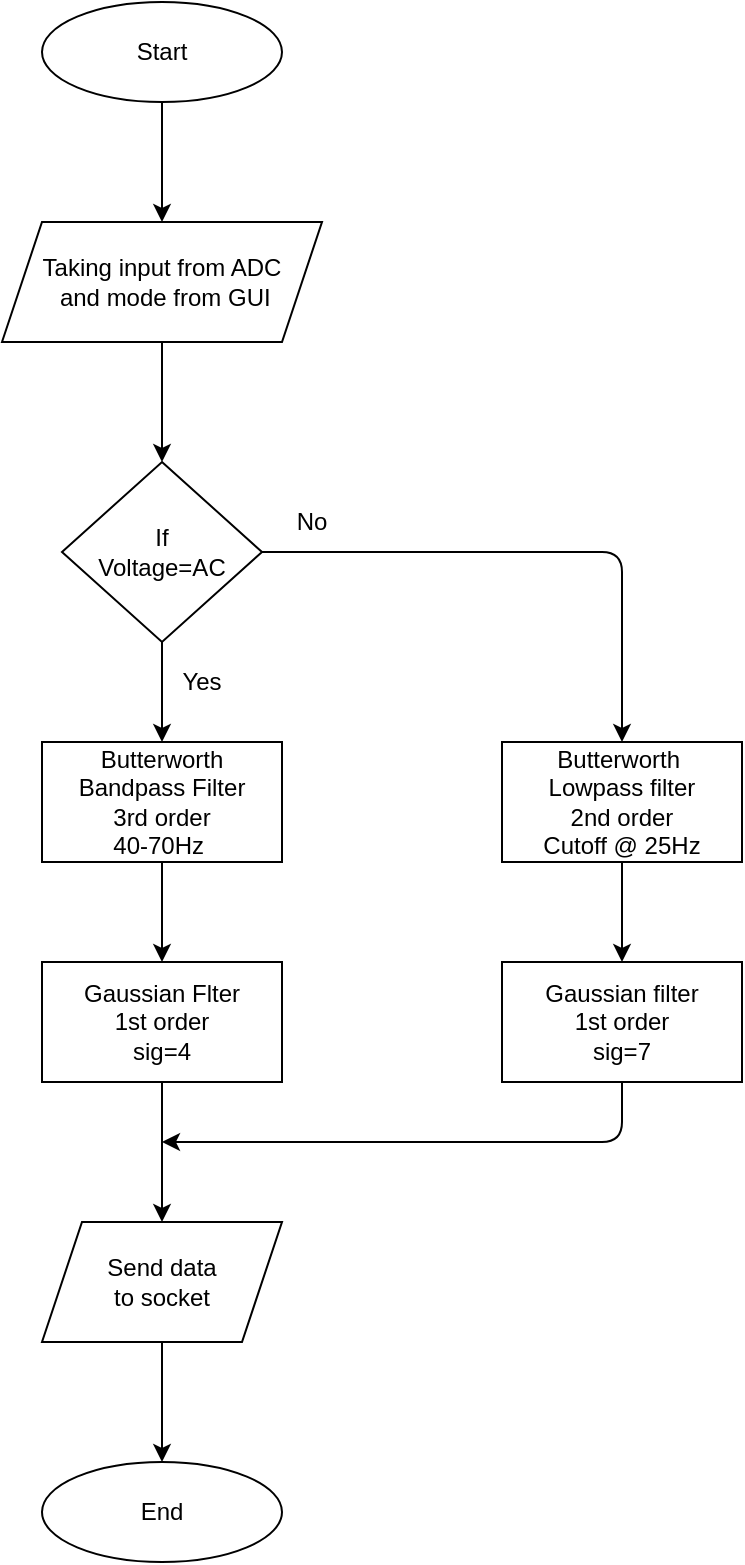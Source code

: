<mxfile version="14.1.1" type="github"><diagram id="891n2X69uPPLLY5EnT7f" name="Page-1"><mxGraphModel dx="1102" dy="525" grid="1" gridSize="10" guides="1" tooltips="1" connect="1" arrows="1" fold="1" page="1" pageScale="1" pageWidth="850" pageHeight="1100" math="0" shadow="0"><root><mxCell id="0"/><mxCell id="1" parent="0"/><mxCell id="Jk06GOb6OlQcz_Xn69rH-1" value="Start" style="ellipse;whiteSpace=wrap;html=1;" vertex="1" parent="1"><mxGeometry x="290" y="40" width="120" height="50" as="geometry"/></mxCell><mxCell id="Jk06GOb6OlQcz_Xn69rH-2" value="Taking input from ADC&lt;br&gt;&amp;nbsp;and mode from GUI" style="shape=parallelogram;perimeter=parallelogramPerimeter;whiteSpace=wrap;html=1;fixedSize=1;" vertex="1" parent="1"><mxGeometry x="270" y="150" width="160" height="60" as="geometry"/></mxCell><mxCell id="Jk06GOb6OlQcz_Xn69rH-3" value="If&lt;br&gt;Voltage=AC" style="rhombus;whiteSpace=wrap;html=1;" vertex="1" parent="1"><mxGeometry x="300" y="270" width="100" height="90" as="geometry"/></mxCell><mxCell id="Jk06GOb6OlQcz_Xn69rH-4" value="Butterworth&lt;br&gt;Bandpass Filter&lt;br&gt;3rd order&lt;br&gt;40-70Hz&amp;nbsp;" style="rounded=0;whiteSpace=wrap;html=1;" vertex="1" parent="1"><mxGeometry x="290" y="410" width="120" height="60" as="geometry"/></mxCell><mxCell id="Jk06GOb6OlQcz_Xn69rH-5" value="Gaussian Flter&lt;br&gt;1st order&lt;br&gt;sig=4" style="rounded=0;whiteSpace=wrap;html=1;" vertex="1" parent="1"><mxGeometry x="290" y="520" width="120" height="60" as="geometry"/></mxCell><mxCell id="Jk06GOb6OlQcz_Xn69rH-6" value="Butterworth&amp;nbsp;&lt;br&gt;Lowpass filter&lt;br&gt;2nd order&lt;br&gt;Cutoff @ 25Hz" style="rounded=0;whiteSpace=wrap;html=1;" vertex="1" parent="1"><mxGeometry x="520" y="410" width="120" height="60" as="geometry"/></mxCell><mxCell id="Jk06GOb6OlQcz_Xn69rH-7" value="Gaussian filter&lt;br&gt;1st order&lt;br&gt;sig=7" style="rounded=0;whiteSpace=wrap;html=1;" vertex="1" parent="1"><mxGeometry x="520" y="520" width="120" height="60" as="geometry"/></mxCell><mxCell id="Jk06GOb6OlQcz_Xn69rH-8" value="Send data &lt;br&gt;to socket" style="shape=parallelogram;perimeter=parallelogramPerimeter;whiteSpace=wrap;html=1;fixedSize=1;" vertex="1" parent="1"><mxGeometry x="290" y="650" width="120" height="60" as="geometry"/></mxCell><mxCell id="Jk06GOb6OlQcz_Xn69rH-9" value="End" style="ellipse;whiteSpace=wrap;html=1;" vertex="1" parent="1"><mxGeometry x="290" y="770" width="120" height="50" as="geometry"/></mxCell><mxCell id="Jk06GOb6OlQcz_Xn69rH-10" value="" style="endArrow=classic;html=1;exitX=0.5;exitY=1;exitDx=0;exitDy=0;entryX=0.5;entryY=0;entryDx=0;entryDy=0;" edge="1" parent="1" source="Jk06GOb6OlQcz_Xn69rH-1" target="Jk06GOb6OlQcz_Xn69rH-2"><mxGeometry width="50" height="50" relative="1" as="geometry"><mxPoint x="400" y="170" as="sourcePoint"/><mxPoint x="450" y="120" as="targetPoint"/></mxGeometry></mxCell><mxCell id="Jk06GOb6OlQcz_Xn69rH-11" value="" style="endArrow=classic;html=1;exitX=0.5;exitY=1;exitDx=0;exitDy=0;entryX=0.5;entryY=0;entryDx=0;entryDy=0;" edge="1" parent="1" source="Jk06GOb6OlQcz_Xn69rH-2" target="Jk06GOb6OlQcz_Xn69rH-3"><mxGeometry width="50" height="50" relative="1" as="geometry"><mxPoint x="400" y="170" as="sourcePoint"/><mxPoint x="450" y="120" as="targetPoint"/></mxGeometry></mxCell><mxCell id="Jk06GOb6OlQcz_Xn69rH-12" value="" style="endArrow=classic;html=1;exitX=0.5;exitY=1;exitDx=0;exitDy=0;" edge="1" parent="1" source="Jk06GOb6OlQcz_Xn69rH-3" target="Jk06GOb6OlQcz_Xn69rH-4"><mxGeometry width="50" height="50" relative="1" as="geometry"><mxPoint x="400" y="370" as="sourcePoint"/><mxPoint x="450" y="320" as="targetPoint"/></mxGeometry></mxCell><mxCell id="Jk06GOb6OlQcz_Xn69rH-13" value="" style="endArrow=classic;html=1;exitX=0.5;exitY=1;exitDx=0;exitDy=0;entryX=0.5;entryY=0;entryDx=0;entryDy=0;" edge="1" parent="1" source="Jk06GOb6OlQcz_Xn69rH-4" target="Jk06GOb6OlQcz_Xn69rH-5"><mxGeometry width="50" height="50" relative="1" as="geometry"><mxPoint x="400" y="370" as="sourcePoint"/><mxPoint x="450" y="320" as="targetPoint"/></mxGeometry></mxCell><mxCell id="Jk06GOb6OlQcz_Xn69rH-14" value="" style="endArrow=classic;html=1;exitX=1;exitY=0.5;exitDx=0;exitDy=0;entryX=0.5;entryY=0;entryDx=0;entryDy=0;" edge="1" parent="1" source="Jk06GOb6OlQcz_Xn69rH-3" target="Jk06GOb6OlQcz_Xn69rH-6"><mxGeometry width="50" height="50" relative="1" as="geometry"><mxPoint x="400" y="370" as="sourcePoint"/><mxPoint x="450" y="320" as="targetPoint"/><Array as="points"><mxPoint x="580" y="315"/></Array></mxGeometry></mxCell><mxCell id="Jk06GOb6OlQcz_Xn69rH-15" value="" style="endArrow=classic;html=1;exitX=0.5;exitY=1;exitDx=0;exitDy=0;" edge="1" parent="1" source="Jk06GOb6OlQcz_Xn69rH-6" target="Jk06GOb6OlQcz_Xn69rH-7"><mxGeometry width="50" height="50" relative="1" as="geometry"><mxPoint x="400" y="370" as="sourcePoint"/><mxPoint x="450" y="320" as="targetPoint"/></mxGeometry></mxCell><mxCell id="Jk06GOb6OlQcz_Xn69rH-16" value="" style="endArrow=classic;html=1;exitX=0.5;exitY=1;exitDx=0;exitDy=0;entryX=0.5;entryY=0;entryDx=0;entryDy=0;" edge="1" parent="1" source="Jk06GOb6OlQcz_Xn69rH-5" target="Jk06GOb6OlQcz_Xn69rH-8"><mxGeometry width="50" height="50" relative="1" as="geometry"><mxPoint x="400" y="570" as="sourcePoint"/><mxPoint x="450" y="520" as="targetPoint"/></mxGeometry></mxCell><mxCell id="Jk06GOb6OlQcz_Xn69rH-17" value="" style="endArrow=classic;html=1;exitX=0.5;exitY=1;exitDx=0;exitDy=0;" edge="1" parent="1" source="Jk06GOb6OlQcz_Xn69rH-7"><mxGeometry width="50" height="50" relative="1" as="geometry"><mxPoint x="400" y="570" as="sourcePoint"/><mxPoint x="350" y="610" as="targetPoint"/><Array as="points"><mxPoint x="580" y="610"/></Array></mxGeometry></mxCell><mxCell id="Jk06GOb6OlQcz_Xn69rH-18" value="" style="endArrow=classic;html=1;exitX=0.5;exitY=1;exitDx=0;exitDy=0;entryX=0.5;entryY=0;entryDx=0;entryDy=0;" edge="1" parent="1" source="Jk06GOb6OlQcz_Xn69rH-8" target="Jk06GOb6OlQcz_Xn69rH-9"><mxGeometry width="50" height="50" relative="1" as="geometry"><mxPoint x="400" y="570" as="sourcePoint"/><mxPoint x="450" y="520" as="targetPoint"/></mxGeometry></mxCell><mxCell id="Jk06GOb6OlQcz_Xn69rH-19" value="Yes" style="text;html=1;strokeColor=none;fillColor=none;align=center;verticalAlign=middle;whiteSpace=wrap;rounded=0;" vertex="1" parent="1"><mxGeometry x="350" y="370" width="40" height="20" as="geometry"/></mxCell><mxCell id="Jk06GOb6OlQcz_Xn69rH-20" value="No" style="text;html=1;strokeColor=none;fillColor=none;align=center;verticalAlign=middle;whiteSpace=wrap;rounded=0;" vertex="1" parent="1"><mxGeometry x="405" y="290" width="40" height="20" as="geometry"/></mxCell></root></mxGraphModel></diagram></mxfile>